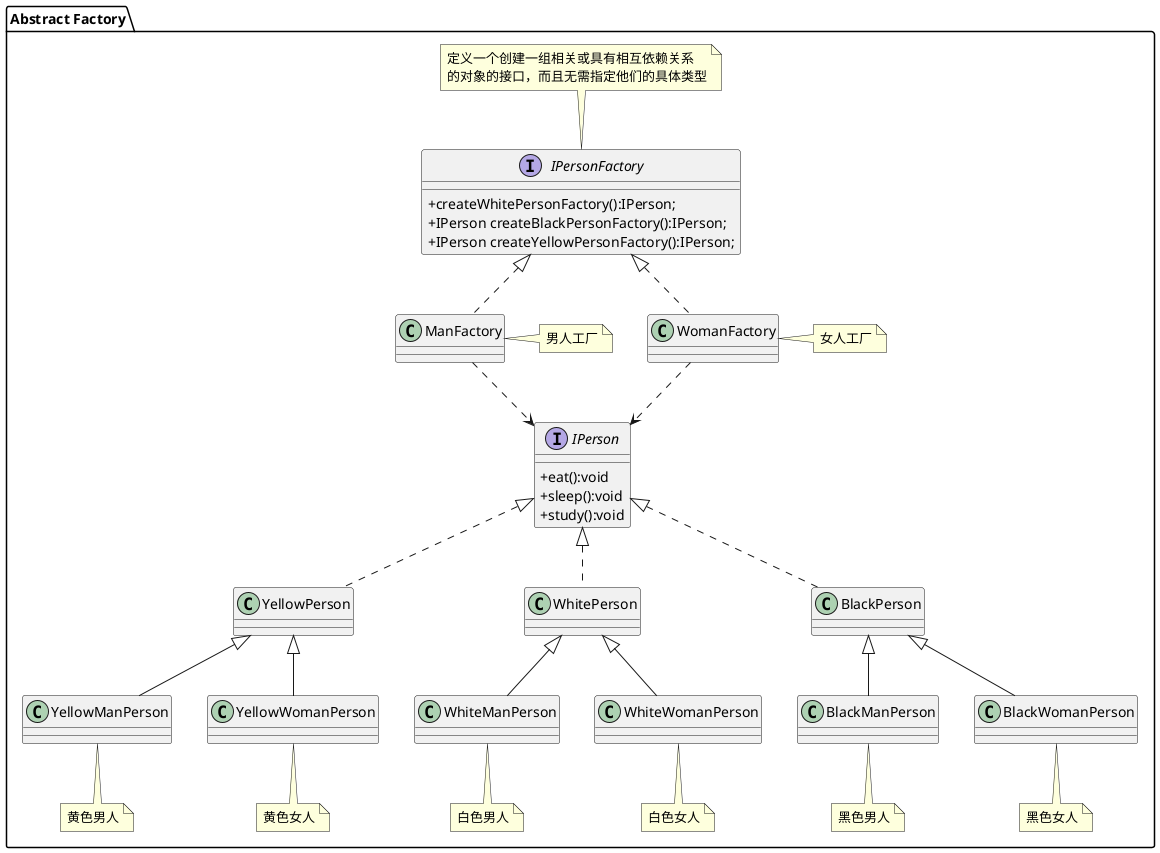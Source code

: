 @startuml
skinparam classAttributeIconSize 0
package "Abstract Factory"{
interface IPerson{
     +eat():void
     +sleep():void
     +study():void
}

class YellowPerson implements IPerson
class WhitePerson implements IPerson
class BlackPerson implements IPerson

class YellowManPerson
note bottom:黄色男人
class YellowManPerson extends YellowPerson

class YellowWomanPerson
note bottom:黄色女人
class YellowWomanPerson extends YellowPerson

class WhiteManPerson
note bottom:白色男人
class WhiteManPerson extends WhitePerson

class WhiteWomanPerson
note bottom:白色女人
class WhiteWomanPerson extends WhitePerson

class BlackManPerson
note bottom:黑色男人
class BlackManPerson extends BlackPerson

class BlackWomanPerson
note bottom:黑色女人
class BlackWomanPerson extends BlackPerson

interface IPersonFactory {
    +createWhitePersonFactory():IPerson;
    +IPerson createBlackPersonFactory():IPerson;
    +IPerson createYellowPersonFactory():IPerson;
}
note top:定义一个创建一组相关或具有相互依赖关系\n的对象的接口，而且无需指定他们的具体类型
class ManFactory
note right:男人工厂
class ManFactory implements IPersonFactory

class WomanFactory
note right:女人工厂
class WomanFactory implements IPersonFactory

ManFactory -.> IPerson
WomanFactory -.> IPerson
}

@enduml